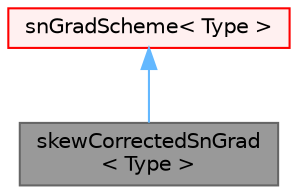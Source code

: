 digraph "skewCorrectedSnGrad&lt; Type &gt;"
{
 // LATEX_PDF_SIZE
  bgcolor="transparent";
  edge [fontname=Helvetica,fontsize=10,labelfontname=Helvetica,labelfontsize=10];
  node [fontname=Helvetica,fontsize=10,shape=box,height=0.2,width=0.4];
  Node1 [id="Node000001",label="skewCorrectedSnGrad\l\< Type \>",height=0.2,width=0.4,color="gray40", fillcolor="grey60", style="filled", fontcolor="black",tooltip="Surface gradient scheme with skewness and full explicit non-orthogonal corrections."];
  Node2 -> Node1 [id="edge1_Node000001_Node000002",dir="back",color="steelblue1",style="solid",tooltip=" "];
  Node2 [id="Node000002",label="snGradScheme\< Type \>",height=0.2,width=0.4,color="red", fillcolor="#FFF0F0", style="filled",URL="$classFoam_1_1fv_1_1snGradScheme.html",tooltip="Abstract base class for runtime selected snGrad surface normal gradient schemes."];
}
